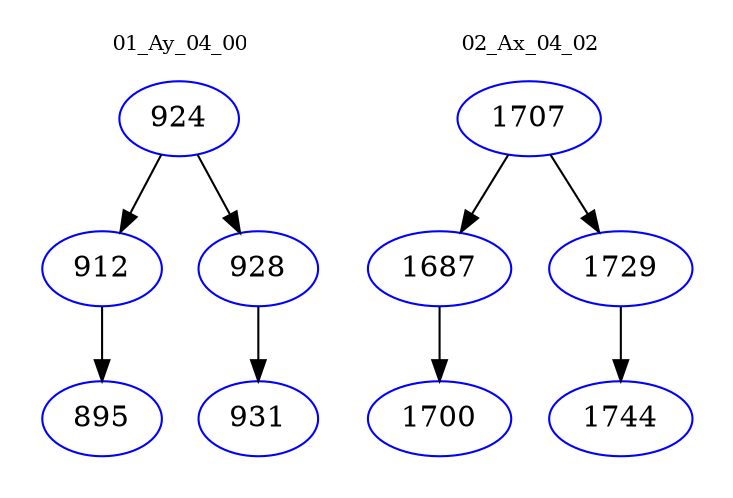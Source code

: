 digraph{
subgraph cluster_0 {
color = white
label = "01_Ay_04_00";
fontsize=10;
T0_924 [label="924", color="blue"]
T0_924 -> T0_912 [color="black"]
T0_912 [label="912", color="blue"]
T0_912 -> T0_895 [color="black"]
T0_895 [label="895", color="blue"]
T0_924 -> T0_928 [color="black"]
T0_928 [label="928", color="blue"]
T0_928 -> T0_931 [color="black"]
T0_931 [label="931", color="blue"]
}
subgraph cluster_1 {
color = white
label = "02_Ax_04_02";
fontsize=10;
T1_1707 [label="1707", color="blue"]
T1_1707 -> T1_1687 [color="black"]
T1_1687 [label="1687", color="blue"]
T1_1687 -> T1_1700 [color="black"]
T1_1700 [label="1700", color="blue"]
T1_1707 -> T1_1729 [color="black"]
T1_1729 [label="1729", color="blue"]
T1_1729 -> T1_1744 [color="black"]
T1_1744 [label="1744", color="blue"]
}
}
